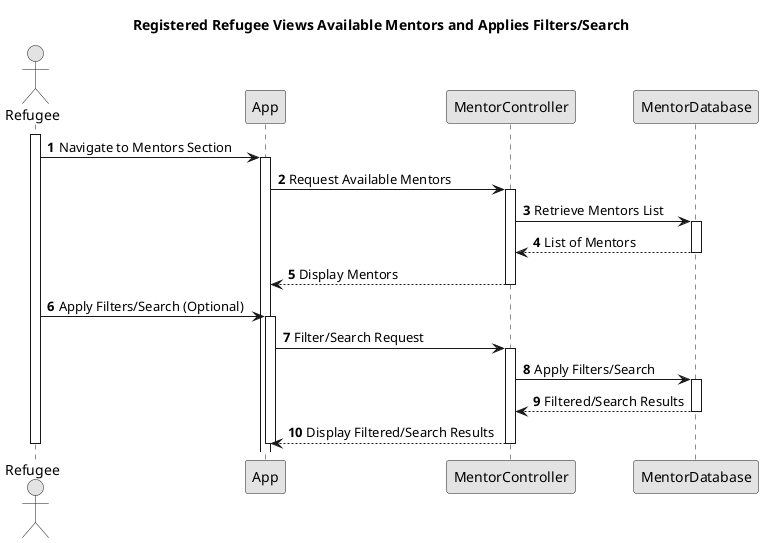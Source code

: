 @startuml
skinparam monochrome true
skinparam packageStyle rectangle
skinparam shadowing false

title Registered Refugee Views Available Mentors and Applies Filters/Search

autonumber

actor Refugee
participant "App" as App
participant "MentorController" as MentorCtrl
participant "MentorDatabase" as MentorDB

activate Refugee

Refugee -> App : Navigate to Mentors Section
activate App

App -> MentorCtrl : Request Available Mentors
activate MentorCtrl

MentorCtrl -> MentorDB : Retrieve Mentors List
activate MentorDB
MentorDB --> MentorCtrl : List of Mentors
deactivate MentorDB

MentorCtrl --> App : Display Mentors
deactivate MentorCtrl

Refugee -> App : Apply Filters/Search (Optional)
activate App

App -> MentorCtrl : Filter/Search Request
activate MentorCtrl

MentorCtrl -> MentorDB : Apply Filters/Search
activate MentorDB
MentorDB --> MentorCtrl : Filtered/Search Results
deactivate MentorDB

MentorCtrl --> App : Display Filtered/Search Results
deactivate MentorCtrl
deactivate App

deactivate Refugee

@enduml
